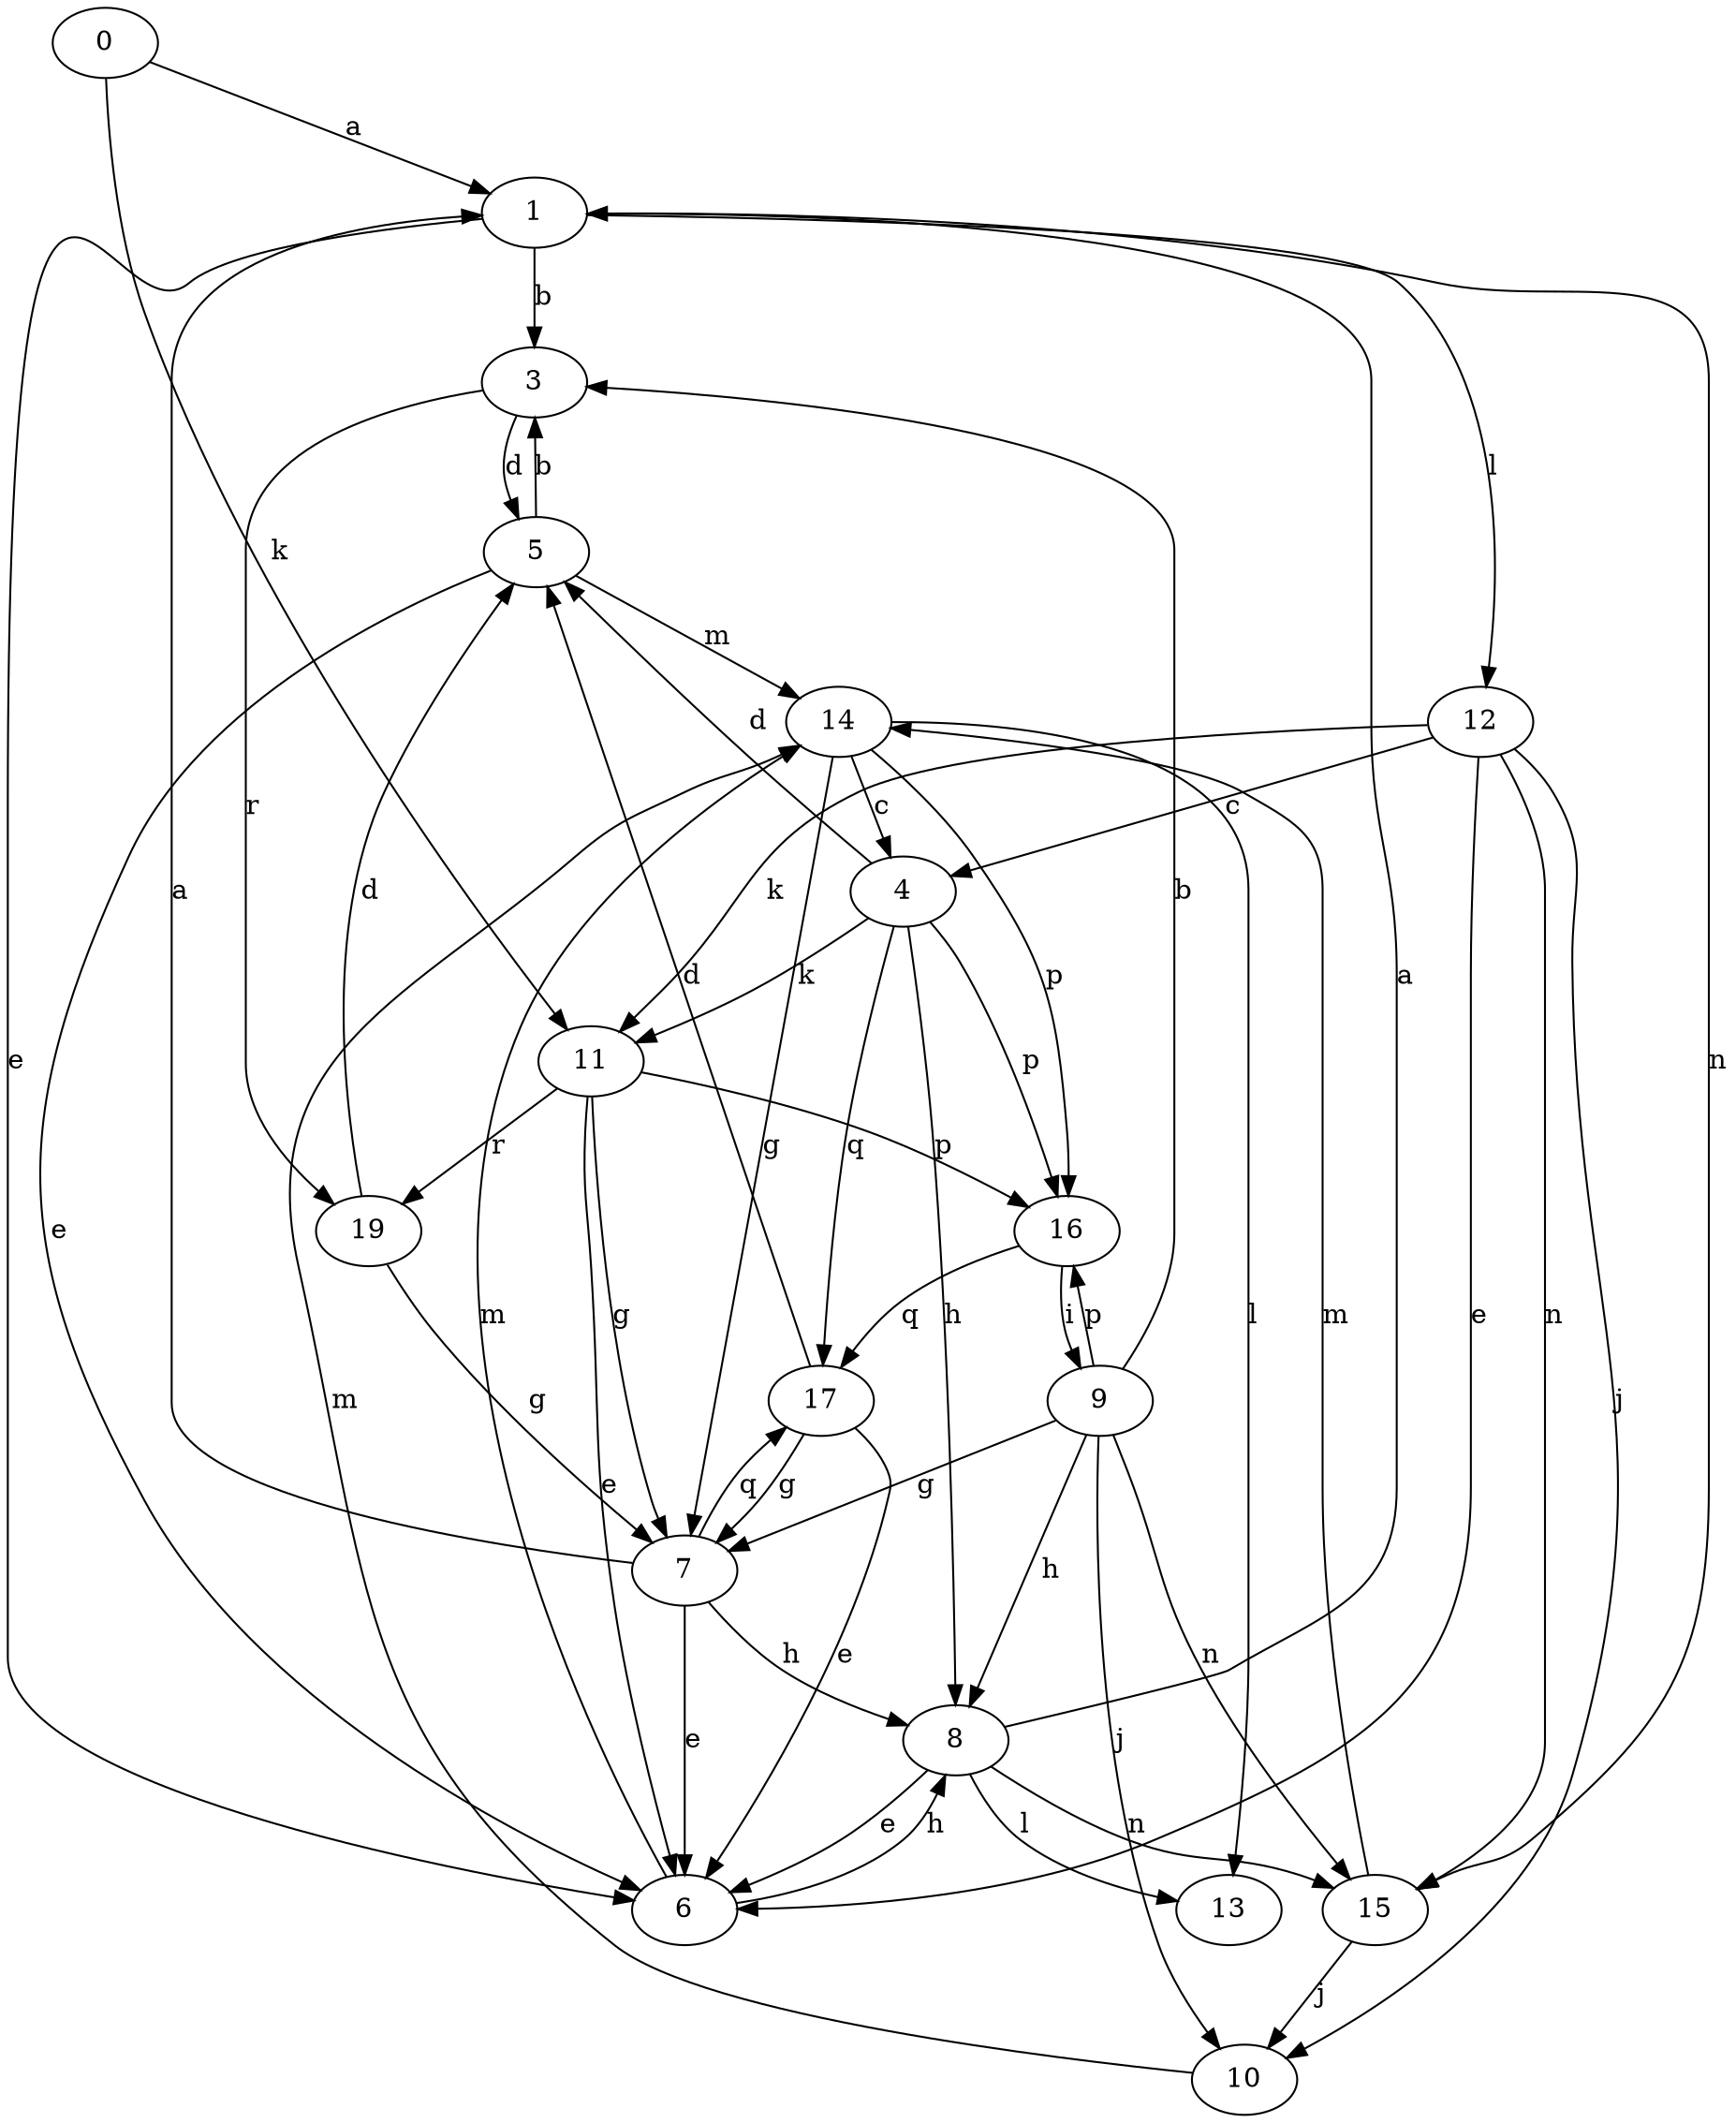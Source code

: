 strict digraph  {
1;
3;
4;
5;
6;
7;
8;
9;
10;
11;
12;
13;
0;
14;
15;
16;
17;
19;
1 -> 3  [label=b];
1 -> 6  [label=e];
1 -> 12  [label=l];
1 -> 15  [label=n];
3 -> 5  [label=d];
3 -> 19  [label=r];
4 -> 5  [label=d];
4 -> 8  [label=h];
4 -> 11  [label=k];
4 -> 16  [label=p];
4 -> 17  [label=q];
5 -> 3  [label=b];
5 -> 6  [label=e];
5 -> 14  [label=m];
6 -> 8  [label=h];
6 -> 14  [label=m];
7 -> 1  [label=a];
7 -> 6  [label=e];
7 -> 8  [label=h];
7 -> 17  [label=q];
8 -> 1  [label=a];
8 -> 6  [label=e];
8 -> 13  [label=l];
8 -> 15  [label=n];
9 -> 3  [label=b];
9 -> 7  [label=g];
9 -> 8  [label=h];
9 -> 10  [label=j];
9 -> 15  [label=n];
9 -> 16  [label=p];
10 -> 14  [label=m];
11 -> 6  [label=e];
11 -> 7  [label=g];
11 -> 16  [label=p];
11 -> 19  [label=r];
12 -> 4  [label=c];
12 -> 6  [label=e];
12 -> 10  [label=j];
12 -> 11  [label=k];
12 -> 15  [label=n];
0 -> 1  [label=a];
0 -> 11  [label=k];
14 -> 4  [label=c];
14 -> 7  [label=g];
14 -> 13  [label=l];
14 -> 16  [label=p];
15 -> 10  [label=j];
15 -> 14  [label=m];
16 -> 9  [label=i];
16 -> 17  [label=q];
17 -> 5  [label=d];
17 -> 6  [label=e];
17 -> 7  [label=g];
19 -> 5  [label=d];
19 -> 7  [label=g];
}
